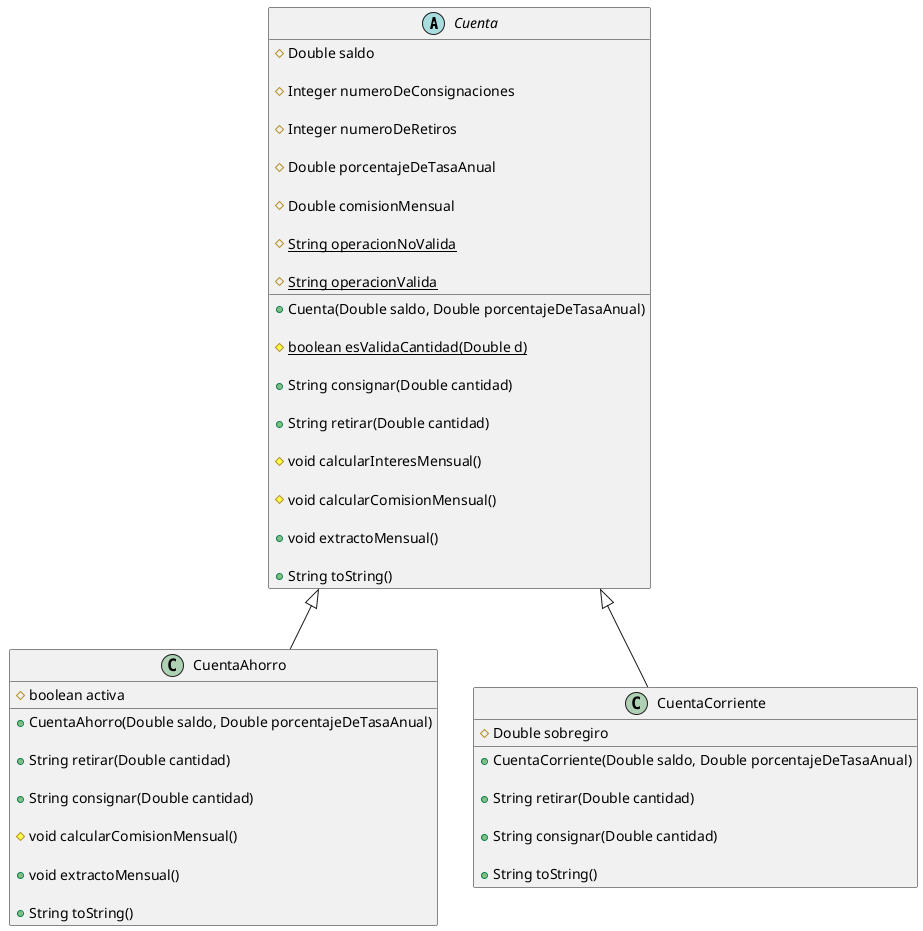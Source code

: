 @startuml

abstract class Cuenta {
    # Double saldo

    # Integer numeroDeConsignaciones

    # Integer numeroDeRetiros

    # Double porcentajeDeTasaAnual

    # Double comisionMensual

    # {static} String operacionNoValida

    # {static} String operacionValida

    + Cuenta(Double saldo, Double porcentajeDeTasaAnual)

    # {static} boolean esValidaCantidad(Double d)

    + String consignar(Double cantidad)

    + String retirar(Double cantidad)

    # void calcularInteresMensual()

    # void calcularComisionMensual()

    + void extractoMensual()

    + String toString()
}

class CuentaAhorro{
    # boolean activa

    + CuentaAhorro(Double saldo, Double porcentajeDeTasaAnual)

    + String retirar(Double cantidad)

    + String consignar(Double cantidad)

    # void calcularComisionMensual()

    + void extractoMensual()

    + String toString()
}

class CuentaCorriente{
    # Double sobregiro

    + CuentaCorriente(Double saldo, Double porcentajeDeTasaAnual)

    + String retirar(Double cantidad)

    + String consignar(Double cantidad)

    + String toString()
}

Cuenta<|--CuentaAhorro
Cuenta<|--CuentaCorriente
@enduml
